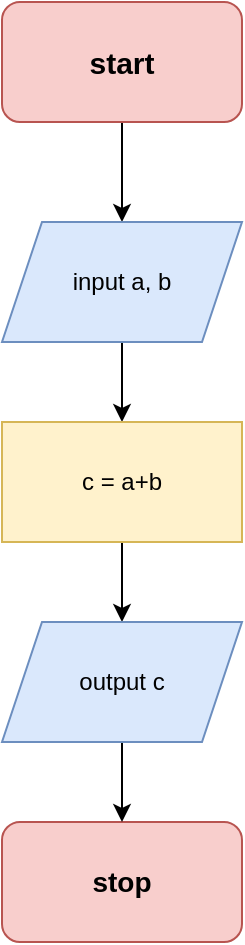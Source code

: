 <mxfile version="20.8.21" type="device"><diagram name="Trang-1" id="yEUJKhR7bV-S47rrelU3"><mxGraphModel dx="794" dy="510" grid="1" gridSize="10" guides="1" tooltips="1" connect="1" arrows="1" fold="1" page="1" pageScale="1" pageWidth="827" pageHeight="1169" math="0" shadow="0"><root><mxCell id="0"/><mxCell id="1" parent="0"/><mxCell id="95ozegn_4SG482F49B3A-7" value="" style="edgeStyle=orthogonalEdgeStyle;rounded=0;orthogonalLoop=1;jettySize=auto;html=1;" edge="1" parent="1" source="95ozegn_4SG482F49B3A-1" target="95ozegn_4SG482F49B3A-3"><mxGeometry relative="1" as="geometry"/></mxCell><mxCell id="95ozegn_4SG482F49B3A-1" value="start" style="rounded=1;whiteSpace=wrap;html=1;fontStyle=1;fontSize=15;fillColor=#f8cecc;strokeColor=#b85450;" vertex="1" parent="1"><mxGeometry x="200" y="40" width="120" height="60" as="geometry"/></mxCell><mxCell id="95ozegn_4SG482F49B3A-2" value="stop" style="rounded=1;whiteSpace=wrap;html=1;fontStyle=1;fontSize=14;fillColor=#f8cecc;strokeColor=#b85450;" vertex="1" parent="1"><mxGeometry x="200" y="450" width="120" height="60" as="geometry"/></mxCell><mxCell id="95ozegn_4SG482F49B3A-8" value="" style="edgeStyle=orthogonalEdgeStyle;rounded=0;orthogonalLoop=1;jettySize=auto;html=1;" edge="1" parent="1" source="95ozegn_4SG482F49B3A-3" target="95ozegn_4SG482F49B3A-4"><mxGeometry relative="1" as="geometry"/></mxCell><mxCell id="95ozegn_4SG482F49B3A-3" value="input a, b" style="shape=parallelogram;perimeter=parallelogramPerimeter;whiteSpace=wrap;html=1;fixedSize=1;fillColor=#dae8fc;strokeColor=#6c8ebf;" vertex="1" parent="1"><mxGeometry x="200" y="150" width="120" height="60" as="geometry"/></mxCell><mxCell id="95ozegn_4SG482F49B3A-9" value="" style="edgeStyle=orthogonalEdgeStyle;rounded=0;orthogonalLoop=1;jettySize=auto;html=1;" edge="1" parent="1" source="95ozegn_4SG482F49B3A-4" target="95ozegn_4SG482F49B3A-5"><mxGeometry relative="1" as="geometry"/></mxCell><mxCell id="95ozegn_4SG482F49B3A-4" value="c = a+b" style="rounded=0;whiteSpace=wrap;html=1;fillColor=#fff2cc;strokeColor=#d6b656;" vertex="1" parent="1"><mxGeometry x="200" y="250" width="120" height="60" as="geometry"/></mxCell><mxCell id="95ozegn_4SG482F49B3A-10" value="" style="edgeStyle=orthogonalEdgeStyle;rounded=0;orthogonalLoop=1;jettySize=auto;html=1;" edge="1" parent="1" source="95ozegn_4SG482F49B3A-5" target="95ozegn_4SG482F49B3A-2"><mxGeometry relative="1" as="geometry"/></mxCell><mxCell id="95ozegn_4SG482F49B3A-5" value="output c" style="shape=parallelogram;perimeter=parallelogramPerimeter;whiteSpace=wrap;html=1;fixedSize=1;fillColor=#dae8fc;strokeColor=#6c8ebf;" vertex="1" parent="1"><mxGeometry x="200" y="350" width="120" height="60" as="geometry"/></mxCell></root></mxGraphModel></diagram></mxfile>